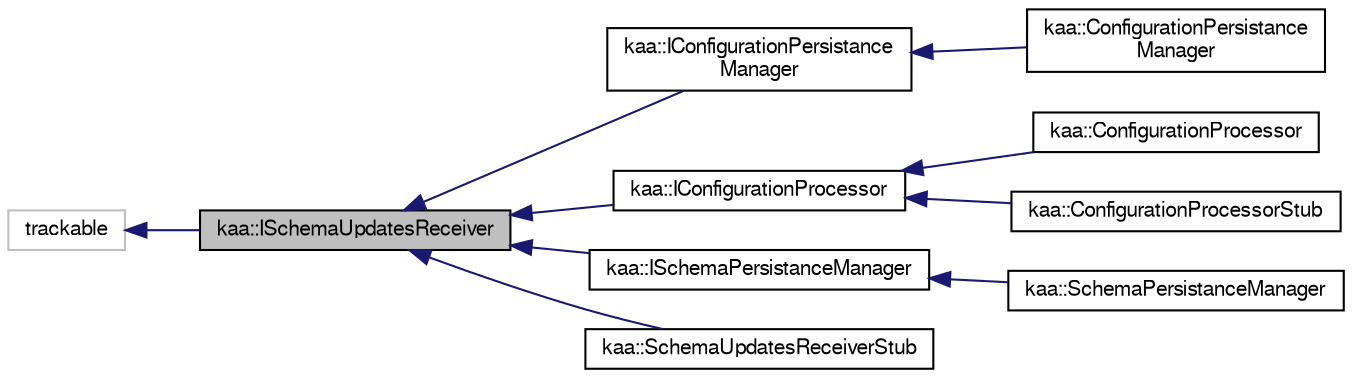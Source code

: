 digraph "kaa::ISchemaUpdatesReceiver"
{
  bgcolor="transparent";
  edge [fontname="FreeSans",fontsize="10",labelfontname="FreeSans",labelfontsize="10"];
  node [fontname="FreeSans",fontsize="10",shape=record];
  rankdir="LR";
  Node1 [label="kaa::ISchemaUpdatesReceiver",height=0.2,width=0.4,color="black", fillcolor="grey75", style="filled" fontcolor="black"];
  Node2 -> Node1 [dir="back",color="midnightblue",fontsize="10",style="solid",fontname="FreeSans"];
  Node2 [label="trackable",height=0.2,width=0.4,color="grey75"];
  Node1 -> Node3 [dir="back",color="midnightblue",fontsize="10",style="solid",fontname="FreeSans"];
  Node3 [label="kaa::IConfigurationPersistance\lManager",height=0.2,width=0.4,color="black",URL="$classkaa_1_1IConfigurationPersistanceManager.html"];
  Node3 -> Node4 [dir="back",color="midnightblue",fontsize="10",style="solid",fontname="FreeSans"];
  Node4 [label="kaa::ConfigurationPersistance\lManager",height=0.2,width=0.4,color="black",URL="$classkaa_1_1ConfigurationPersistanceManager.html"];
  Node1 -> Node5 [dir="back",color="midnightblue",fontsize="10",style="solid",fontname="FreeSans"];
  Node5 [label="kaa::IConfigurationProcessor",height=0.2,width=0.4,color="black",URL="$classkaa_1_1IConfigurationProcessor.html"];
  Node5 -> Node6 [dir="back",color="midnightblue",fontsize="10",style="solid",fontname="FreeSans"];
  Node6 [label="kaa::ConfigurationProcessor",height=0.2,width=0.4,color="black",URL="$classkaa_1_1ConfigurationProcessor.html"];
  Node5 -> Node7 [dir="back",color="midnightblue",fontsize="10",style="solid",fontname="FreeSans"];
  Node7 [label="kaa::ConfigurationProcessorStub",height=0.2,width=0.4,color="black",URL="$classkaa_1_1ConfigurationProcessorStub.html"];
  Node1 -> Node8 [dir="back",color="midnightblue",fontsize="10",style="solid",fontname="FreeSans"];
  Node8 [label="kaa::ISchemaPersistanceManager",height=0.2,width=0.4,color="black",URL="$classkaa_1_1ISchemaPersistanceManager.html"];
  Node8 -> Node9 [dir="back",color="midnightblue",fontsize="10",style="solid",fontname="FreeSans"];
  Node9 [label="kaa::SchemaPersistanceManager",height=0.2,width=0.4,color="black",URL="$classkaa_1_1SchemaPersistanceManager.html"];
  Node1 -> Node10 [dir="back",color="midnightblue",fontsize="10",style="solid",fontname="FreeSans"];
  Node10 [label="kaa::SchemaUpdatesReceiverStub",height=0.2,width=0.4,color="black",URL="$classkaa_1_1SchemaUpdatesReceiverStub.html"];
}
